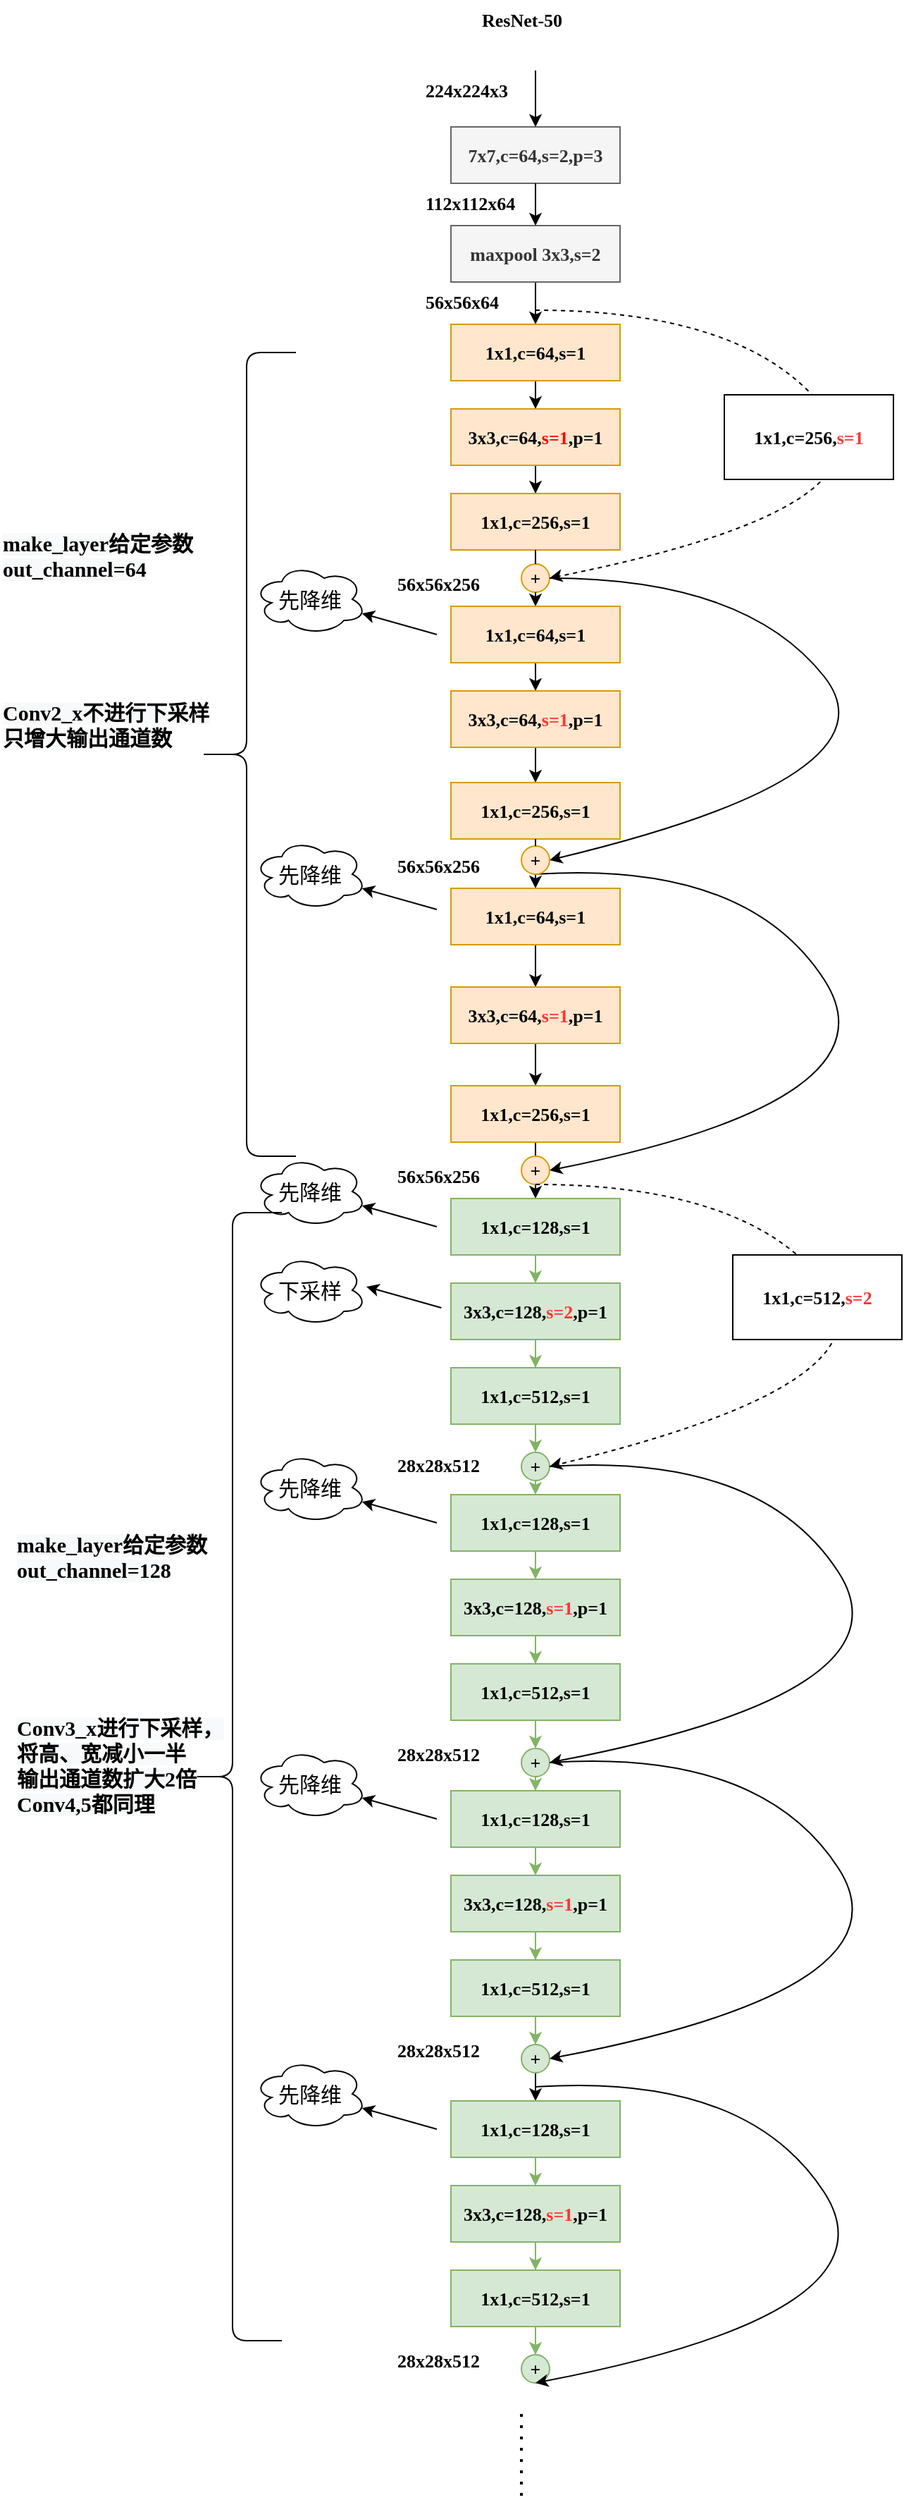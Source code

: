 <mxfile version="16.5.1" type="device"><diagram id="w83xNGtM4swdEoZAbjcM" name="第 1 页"><mxGraphModel dx="2249" dy="867" grid="1" gridSize="10" guides="1" tooltips="1" connect="1" arrows="1" fold="1" page="1" pageScale="1" pageWidth="827" pageHeight="1169" math="0" shadow="0"><root><mxCell id="0"/><mxCell id="1" parent="0"/><mxCell id="LwwrzZ06OSqgIDgxOtym-42" value="&lt;font style=&quot;font-size: 13px;&quot;&gt;+&lt;/font&gt;" style="ellipse;whiteSpace=wrap;html=1;aspect=fixed;fillColor=#ffe6cc;strokeColor=#d79b00;fontFamily=Times New Roman;fontSize=13;fontStyle=1" vertex="1" parent="1"><mxGeometry x="150" y="410" width="20" height="20" as="geometry"/></mxCell><mxCell id="LwwrzZ06OSqgIDgxOtym-1" value="7x7,c=64,s=2,p=3" style="rounded=0;whiteSpace=wrap;html=1;fillColor=#f5f5f5;fontColor=#333333;strokeColor=#666666;fontFamily=Times New Roman;fontSize=13;fontStyle=1" vertex="1" parent="1"><mxGeometry x="100" y="100" width="120" height="40" as="geometry"/></mxCell><mxCell id="LwwrzZ06OSqgIDgxOtym-55" style="edgeStyle=orthogonalEdgeStyle;rounded=0;orthogonalLoop=1;jettySize=auto;html=1;entryX=0.5;entryY=0;entryDx=0;entryDy=0;fontSize=13;fontFamily=Times New Roman;fontStyle=1" edge="1" parent="1" source="LwwrzZ06OSqgIDgxOtym-2" target="LwwrzZ06OSqgIDgxOtym-10"><mxGeometry relative="1" as="geometry"/></mxCell><mxCell id="LwwrzZ06OSqgIDgxOtym-2" value="maxpool 3x3,s=2" style="rounded=0;whiteSpace=wrap;html=1;fillColor=#f5f5f5;fontColor=#333333;strokeColor=#666666;fontFamily=Times New Roman;fontSize=13;fontStyle=1" vertex="1" parent="1"><mxGeometry x="100" y="170" width="120" height="40" as="geometry"/></mxCell><mxCell id="LwwrzZ06OSqgIDgxOtym-3" value="" style="endArrow=classic;html=1;rounded=0;exitX=0.5;exitY=1;exitDx=0;exitDy=0;entryX=0.5;entryY=0;entryDx=0;entryDy=0;fontFamily=Times New Roman;fontSize=13;fontStyle=1" edge="1" parent="1" source="LwwrzZ06OSqgIDgxOtym-1" target="LwwrzZ06OSqgIDgxOtym-2"><mxGeometry width="50" height="50" relative="1" as="geometry"><mxPoint x="270" y="200" as="sourcePoint"/><mxPoint x="320" y="150" as="targetPoint"/></mxGeometry></mxCell><mxCell id="LwwrzZ06OSqgIDgxOtym-4" value="" style="endArrow=classic;html=1;rounded=0;entryX=0.5;entryY=0;entryDx=0;entryDy=0;fontFamily=Times New Roman;fontSize=13;fontStyle=1" edge="1" parent="1" target="LwwrzZ06OSqgIDgxOtym-1"><mxGeometry width="50" height="50" relative="1" as="geometry"><mxPoint x="160" y="60" as="sourcePoint"/><mxPoint x="190" y="50" as="targetPoint"/></mxGeometry></mxCell><mxCell id="LwwrzZ06OSqgIDgxOtym-5" value="&lt;div style=&quot;text-align: center; font-size: 13px;&quot;&gt;&lt;span style=&quot;font-size: 13px;&quot;&gt;&lt;font style=&quot;font-size: 13px;&quot;&gt;224x224x3&lt;/font&gt;&lt;/span&gt;&lt;/div&gt;" style="text;whiteSpace=wrap;html=1;fontFamily=Times New Roman;fontSize=13;fontStyle=1" vertex="1" parent="1"><mxGeometry x="80" y="60" width="80" height="30" as="geometry"/></mxCell><mxCell id="LwwrzZ06OSqgIDgxOtym-6" value="&lt;div style=&quot;text-align: center; font-size: 13px;&quot;&gt;&lt;span style=&quot;font-size: 13px;&quot;&gt;&lt;font style=&quot;font-size: 13px;&quot;&gt;112x112x64&lt;/font&gt;&lt;/span&gt;&lt;/div&gt;" style="text;whiteSpace=wrap;html=1;fontFamily=Times New Roman;fontSize=13;fontStyle=1" vertex="1" parent="1"><mxGeometry x="80" y="140" width="80" height="30" as="geometry"/></mxCell><mxCell id="LwwrzZ06OSqgIDgxOtym-9" value="&lt;div style=&quot;text-align: center; font-size: 13px;&quot;&gt;&lt;span style=&quot;font-size: 13px;&quot;&gt;&lt;font style=&quot;font-size: 13px;&quot;&gt;56x56x64&lt;/font&gt;&lt;/span&gt;&lt;/div&gt;" style="text;whiteSpace=wrap;html=1;fontFamily=Times New Roman;fontSize=13;fontStyle=1" vertex="1" parent="1"><mxGeometry x="80" y="210" width="80" height="30" as="geometry"/></mxCell><mxCell id="LwwrzZ06OSqgIDgxOtym-14" style="edgeStyle=orthogonalEdgeStyle;rounded=0;orthogonalLoop=1;jettySize=auto;html=1;entryX=0.5;entryY=0;entryDx=0;entryDy=0;fontFamily=Times New Roman;fontSize=13;fontStyle=1" edge="1" parent="1" source="LwwrzZ06OSqgIDgxOtym-10" target="LwwrzZ06OSqgIDgxOtym-11"><mxGeometry relative="1" as="geometry"/></mxCell><mxCell id="LwwrzZ06OSqgIDgxOtym-10" value="1x1,c=64,s=1" style="rounded=0;whiteSpace=wrap;html=1;fillColor=#ffe6cc;strokeColor=#d79b00;fontFamily=Times New Roman;fontSize=13;fontStyle=1" vertex="1" parent="1"><mxGeometry x="100" y="240" width="120" height="40" as="geometry"/></mxCell><mxCell id="LwwrzZ06OSqgIDgxOtym-15" value="" style="edgeStyle=orthogonalEdgeStyle;rounded=0;orthogonalLoop=1;jettySize=auto;html=1;fontFamily=Times New Roman;fontSize=13;fontStyle=1" edge="1" parent="1" source="LwwrzZ06OSqgIDgxOtym-11" target="LwwrzZ06OSqgIDgxOtym-12"><mxGeometry relative="1" as="geometry"/></mxCell><mxCell id="LwwrzZ06OSqgIDgxOtym-11" value="3x3,c=64,&lt;font color=&quot;#ff0000&quot; style=&quot;font-size: 13px;&quot;&gt;s=1&lt;/font&gt;,p=1" style="rounded=0;whiteSpace=wrap;html=1;fillColor=#ffe6cc;strokeColor=#d79b00;fontFamily=Times New Roman;fontSize=13;fontStyle=1" vertex="1" parent="1"><mxGeometry x="100" y="300" width="120" height="40" as="geometry"/></mxCell><mxCell id="LwwrzZ06OSqgIDgxOtym-21" style="edgeStyle=orthogonalEdgeStyle;rounded=0;orthogonalLoop=1;jettySize=auto;html=1;exitX=0.5;exitY=1;exitDx=0;exitDy=0;entryX=0.5;entryY=0;entryDx=0;entryDy=0;startArrow=none;fontFamily=Times New Roman;fontSize=13;fontStyle=1" edge="1" parent="1" source="LwwrzZ06OSqgIDgxOtym-42" target="LwwrzZ06OSqgIDgxOtym-16"><mxGeometry relative="1" as="geometry"/></mxCell><mxCell id="LwwrzZ06OSqgIDgxOtym-12" value="1x1,c=256,s=1" style="rounded=0;whiteSpace=wrap;html=1;fillColor=#ffe6cc;strokeColor=#d79b00;fontFamily=Times New Roman;fontSize=13;fontStyle=1" vertex="1" parent="1"><mxGeometry x="100" y="360" width="120" height="40" as="geometry"/></mxCell><mxCell id="LwwrzZ06OSqgIDgxOtym-22" style="edgeStyle=orthogonalEdgeStyle;rounded=0;orthogonalLoop=1;jettySize=auto;html=1;exitX=0.5;exitY=1;exitDx=0;exitDy=0;entryX=0.5;entryY=0;entryDx=0;entryDy=0;fontFamily=Times New Roman;fontSize=13;fontStyle=1" edge="1" parent="1" source="LwwrzZ06OSqgIDgxOtym-16" target="LwwrzZ06OSqgIDgxOtym-17"><mxGeometry relative="1" as="geometry"/></mxCell><mxCell id="LwwrzZ06OSqgIDgxOtym-16" value="1x1,c=64,s=1" style="rounded=0;whiteSpace=wrap;html=1;fillColor=#ffe6cc;strokeColor=#d79b00;fontFamily=Times New Roman;fontSize=13;fontStyle=1" vertex="1" parent="1"><mxGeometry x="100" y="440" width="120" height="40" as="geometry"/></mxCell><mxCell id="LwwrzZ06OSqgIDgxOtym-23" style="edgeStyle=orthogonalEdgeStyle;rounded=0;orthogonalLoop=1;jettySize=auto;html=1;exitX=0.5;exitY=1;exitDx=0;exitDy=0;entryX=0.5;entryY=0;entryDx=0;entryDy=0;fontFamily=Times New Roman;fontSize=13;fontStyle=1" edge="1" parent="1" source="LwwrzZ06OSqgIDgxOtym-17" target="LwwrzZ06OSqgIDgxOtym-18"><mxGeometry relative="1" as="geometry"/></mxCell><mxCell id="LwwrzZ06OSqgIDgxOtym-17" value="3x3,c=64,&lt;font color=&quot;#ff3333&quot; style=&quot;font-size: 13px;&quot;&gt;s=1&lt;/font&gt;,p=1" style="rounded=0;whiteSpace=wrap;html=1;fillColor=#ffe6cc;strokeColor=#d79b00;fontFamily=Times New Roman;fontSize=13;fontStyle=1" vertex="1" parent="1"><mxGeometry x="100" y="500" width="120" height="40" as="geometry"/></mxCell><mxCell id="LwwrzZ06OSqgIDgxOtym-35" style="edgeStyle=orthogonalEdgeStyle;rounded=0;orthogonalLoop=1;jettySize=auto;html=1;exitX=0.5;exitY=1;exitDx=0;exitDy=0;entryX=0.5;entryY=0;entryDx=0;entryDy=0;startArrow=none;fontFamily=Times New Roman;fontSize=13;fontStyle=1" edge="1" parent="1" source="LwwrzZ06OSqgIDgxOtym-48" target="LwwrzZ06OSqgIDgxOtym-31"><mxGeometry relative="1" as="geometry"/></mxCell><mxCell id="LwwrzZ06OSqgIDgxOtym-25" value="" style="curved=1;endArrow=classic;html=1;rounded=0;dashed=1;entryX=1;entryY=0.5;entryDx=0;entryDy=0;fontFamily=Times New Roman;fontSize=13;fontStyle=1" edge="1" parent="1" target="LwwrzZ06OSqgIDgxOtym-42"><mxGeometry width="50" height="50" relative="1" as="geometry"><mxPoint x="160" y="230" as="sourcePoint"/><mxPoint x="170" y="410" as="targetPoint"/><Array as="points"><mxPoint x="310" y="230"/><mxPoint x="420" y="370"/></Array></mxGeometry></mxCell><mxCell id="LwwrzZ06OSqgIDgxOtym-26" value="1x1,c=256,&lt;font color=&quot;#ff3333&quot; style=&quot;font-size: 13px;&quot;&gt;s=1&lt;/font&gt;" style="rounded=0;whiteSpace=wrap;html=1;fontFamily=Times New Roman;fontSize=13;fontStyle=1" vertex="1" parent="1"><mxGeometry x="294" y="290" width="120" height="60" as="geometry"/></mxCell><mxCell id="LwwrzZ06OSqgIDgxOtym-29" value="" style="curved=1;endArrow=classic;html=1;rounded=0;entryX=1;entryY=0.5;entryDx=0;entryDy=0;fontFamily=Times New Roman;fontSize=13;fontStyle=1" edge="1" parent="1" target="LwwrzZ06OSqgIDgxOtym-48"><mxGeometry width="50" height="50" relative="1" as="geometry"><mxPoint x="170" y="420" as="sourcePoint"/><mxPoint x="160" y="620" as="targetPoint"/><Array as="points"><mxPoint x="310" y="420"/><mxPoint x="420" y="560"/></Array></mxGeometry></mxCell><mxCell id="LwwrzZ06OSqgIDgxOtym-30" style="edgeStyle=orthogonalEdgeStyle;rounded=0;orthogonalLoop=1;jettySize=auto;html=1;exitX=0.5;exitY=1;exitDx=0;exitDy=0;entryX=0.5;entryY=0;entryDx=0;entryDy=0;fontFamily=Times New Roman;fontSize=13;fontStyle=1" edge="1" parent="1" source="LwwrzZ06OSqgIDgxOtym-31" target="LwwrzZ06OSqgIDgxOtym-33"><mxGeometry relative="1" as="geometry"/></mxCell><mxCell id="LwwrzZ06OSqgIDgxOtym-31" value="1x1,c=64,s=1" style="rounded=0;whiteSpace=wrap;html=1;fillColor=#ffe6cc;strokeColor=#d79b00;fontFamily=Times New Roman;fontSize=13;fontStyle=1" vertex="1" parent="1"><mxGeometry x="100" y="640" width="120" height="40" as="geometry"/></mxCell><mxCell id="LwwrzZ06OSqgIDgxOtym-32" style="edgeStyle=orthogonalEdgeStyle;rounded=0;orthogonalLoop=1;jettySize=auto;html=1;exitX=0.5;exitY=1;exitDx=0;exitDy=0;entryX=0.5;entryY=0;entryDx=0;entryDy=0;fontFamily=Times New Roman;fontSize=13;fontStyle=1" edge="1" parent="1" source="LwwrzZ06OSqgIDgxOtym-33" target="LwwrzZ06OSqgIDgxOtym-34"><mxGeometry relative="1" as="geometry"/></mxCell><mxCell id="LwwrzZ06OSqgIDgxOtym-33" value="3x3,c=64,&lt;font color=&quot;#ff3333&quot; style=&quot;font-size: 13px;&quot;&gt;s=1&lt;/font&gt;,p=1" style="rounded=0;whiteSpace=wrap;html=1;fillColor=#ffe6cc;strokeColor=#d79b00;fontFamily=Times New Roman;fontSize=13;fontStyle=1" vertex="1" parent="1"><mxGeometry x="100" y="710" width="120" height="40" as="geometry"/></mxCell><mxCell id="LwwrzZ06OSqgIDgxOtym-37" value="" style="edgeStyle=orthogonalEdgeStyle;rounded=0;orthogonalLoop=1;jettySize=auto;html=1;fontFamily=Times New Roman;fontSize=13;fontStyle=1" edge="1" parent="1" source="LwwrzZ06OSqgIDgxOtym-34" target="LwwrzZ06OSqgIDgxOtym-36"><mxGeometry relative="1" as="geometry"/></mxCell><mxCell id="LwwrzZ06OSqgIDgxOtym-34" value="1x1,c=256,s=1" style="rounded=0;whiteSpace=wrap;html=1;fillColor=#ffe6cc;strokeColor=#d79b00;fontFamily=Times New Roman;fontSize=13;fontStyle=1" vertex="1" parent="1"><mxGeometry x="100" y="780" width="120" height="40" as="geometry"/></mxCell><mxCell id="LwwrzZ06OSqgIDgxOtym-58" style="edgeStyle=orthogonalEdgeStyle;rounded=0;orthogonalLoop=1;jettySize=auto;html=1;exitX=0.5;exitY=1;exitDx=0;exitDy=0;entryX=0.5;entryY=0;entryDx=0;entryDy=0;fontSize=13;fillColor=#d5e8d4;strokeColor=#82b366;fontFamily=Times New Roman;fontStyle=1" edge="1" parent="1" source="LwwrzZ06OSqgIDgxOtym-36" target="LwwrzZ06OSqgIDgxOtym-40"><mxGeometry relative="1" as="geometry"/></mxCell><mxCell id="LwwrzZ06OSqgIDgxOtym-36" value="1x1,c=128,s=1" style="rounded=0;whiteSpace=wrap;html=1;fillColor=#d5e8d4;strokeColor=#82b366;fontFamily=Times New Roman;fontSize=13;fontStyle=1" vertex="1" parent="1"><mxGeometry x="100" y="860" width="120" height="40" as="geometry"/></mxCell><mxCell id="LwwrzZ06OSqgIDgxOtym-38" value="" style="curved=1;endArrow=classic;html=1;rounded=0;startArrow=none;entryX=1;entryY=0.5;entryDx=0;entryDy=0;fontFamily=Times New Roman;fontSize=13;fontStyle=1" edge="1" parent="1" target="LwwrzZ06OSqgIDgxOtym-50"><mxGeometry width="50" height="50" relative="1" as="geometry"><mxPoint x="160" y="630" as="sourcePoint"/><mxPoint x="160" y="840" as="targetPoint"/><Array as="points"><mxPoint x="310" y="620"/><mxPoint x="420" y="790"/></Array></mxGeometry></mxCell><mxCell id="LwwrzZ06OSqgIDgxOtym-39" value="&lt;div style=&quot;text-align: center; font-size: 13px;&quot;&gt;&lt;span style=&quot;font-size: 13px;&quot;&gt;&lt;font style=&quot;font-size: 13px;&quot;&gt;56x56x256&lt;/font&gt;&lt;/span&gt;&lt;/div&gt;" style="text;whiteSpace=wrap;html=1;fontFamily=Times New Roman;fontSize=13;fontStyle=1" vertex="1" parent="1"><mxGeometry x="60" y="830" width="80" height="30" as="geometry"/></mxCell><mxCell id="LwwrzZ06OSqgIDgxOtym-59" value="" style="edgeStyle=orthogonalEdgeStyle;rounded=0;orthogonalLoop=1;jettySize=auto;html=1;fontSize=13;fillColor=#d5e8d4;strokeColor=#82b366;fontFamily=Times New Roman;fontStyle=1" edge="1" parent="1" source="LwwrzZ06OSqgIDgxOtym-40" target="LwwrzZ06OSqgIDgxOtym-41"><mxGeometry relative="1" as="geometry"/></mxCell><mxCell id="LwwrzZ06OSqgIDgxOtym-40" value="3x3,c=128,&lt;font color=&quot;#ff3333&quot; style=&quot;font-size: 13px;&quot;&gt;s=2&lt;/font&gt;,p=1" style="rounded=0;whiteSpace=wrap;html=1;fillColor=#d5e8d4;strokeColor=#82b366;fontFamily=Times New Roman;fontSize=13;fontStyle=1" vertex="1" parent="1"><mxGeometry x="100" y="920" width="120" height="40" as="geometry"/></mxCell><mxCell id="LwwrzZ06OSqgIDgxOtym-63" style="edgeStyle=orthogonalEdgeStyle;rounded=0;orthogonalLoop=1;jettySize=auto;html=1;exitX=0.5;exitY=1;exitDx=0;exitDy=0;entryX=0.5;entryY=0;entryDx=0;entryDy=0;fontSize=13;fillColor=#d5e8d4;strokeColor=#82b366;fontFamily=Times New Roman;fontStyle=1" edge="1" parent="1" source="LwwrzZ06OSqgIDgxOtym-41" target="LwwrzZ06OSqgIDgxOtym-62"><mxGeometry relative="1" as="geometry"/></mxCell><mxCell id="LwwrzZ06OSqgIDgxOtym-41" value="1x1,c=512,s=1" style="rounded=0;whiteSpace=wrap;html=1;fillColor=#d5e8d4;strokeColor=#82b366;fontFamily=Times New Roman;fontSize=13;fontStyle=1" vertex="1" parent="1"><mxGeometry x="100" y="980" width="120" height="40" as="geometry"/></mxCell><mxCell id="LwwrzZ06OSqgIDgxOtym-18" value="1x1,c=256,s=1" style="rounded=0;whiteSpace=wrap;html=1;fillColor=#ffe6cc;strokeColor=#d79b00;fontFamily=Times New Roman;fontSize=13;fontStyle=1" vertex="1" parent="1"><mxGeometry x="100" y="565" width="120" height="40" as="geometry"/></mxCell><mxCell id="LwwrzZ06OSqgIDgxOtym-47" value="" style="edgeStyle=orthogonalEdgeStyle;rounded=0;orthogonalLoop=1;jettySize=auto;html=1;exitX=0.5;exitY=1;exitDx=0;exitDy=0;entryX=0.5;entryY=0;entryDx=0;entryDy=0;endArrow=none;fontFamily=Times New Roman;fontSize=13;fontStyle=1" edge="1" parent="1" source="LwwrzZ06OSqgIDgxOtym-12" target="LwwrzZ06OSqgIDgxOtym-42"><mxGeometry relative="1" as="geometry"><mxPoint x="160" y="400" as="sourcePoint"/><mxPoint x="160" y="430" as="targetPoint"/></mxGeometry></mxCell><mxCell id="LwwrzZ06OSqgIDgxOtym-48" value="&lt;font style=&quot;font-size: 13px;&quot;&gt;+&lt;/font&gt;" style="ellipse;whiteSpace=wrap;html=1;aspect=fixed;fillColor=#ffe6cc;strokeColor=#d79b00;fontFamily=Times New Roman;fontSize=13;fontStyle=1" vertex="1" parent="1"><mxGeometry x="150" y="610" width="20" height="20" as="geometry"/></mxCell><mxCell id="LwwrzZ06OSqgIDgxOtym-49" value="" style="edgeStyle=orthogonalEdgeStyle;rounded=0;orthogonalLoop=1;jettySize=auto;html=1;exitX=0.5;exitY=1;exitDx=0;exitDy=0;entryX=0.5;entryY=0;entryDx=0;entryDy=0;endArrow=none;fontFamily=Times New Roman;fontSize=13;fontStyle=1" edge="1" parent="1" source="LwwrzZ06OSqgIDgxOtym-18" target="LwwrzZ06OSqgIDgxOtym-48"><mxGeometry relative="1" as="geometry"><mxPoint x="160" y="605" as="sourcePoint"/><mxPoint x="160" y="640" as="targetPoint"/></mxGeometry></mxCell><mxCell id="LwwrzZ06OSqgIDgxOtym-50" value="&lt;font style=&quot;font-size: 13px;&quot;&gt;+&lt;/font&gt;" style="ellipse;whiteSpace=wrap;html=1;aspect=fixed;fillColor=#ffe6cc;strokeColor=#d79b00;fontFamily=Times New Roman;fontSize=13;fontStyle=1" vertex="1" parent="1"><mxGeometry x="150" y="830" width="20" height="20" as="geometry"/></mxCell><mxCell id="LwwrzZ06OSqgIDgxOtym-61" value="" style="curved=1;endArrow=classic;html=1;rounded=0;dashed=1;entryX=1;entryY=0.5;entryDx=0;entryDy=0;fontFamily=Times New Roman;fontSize=13;fontStyle=1" edge="1" parent="1" target="LwwrzZ06OSqgIDgxOtym-62"><mxGeometry width="50" height="50" relative="1" as="geometry"><mxPoint x="160" y="850" as="sourcePoint"/><mxPoint x="170" y="1040" as="targetPoint"/><Array as="points"><mxPoint x="310" y="850"/><mxPoint x="420" y="990"/></Array></mxGeometry></mxCell><mxCell id="LwwrzZ06OSqgIDgxOtym-60" value="1x1,c=512,&lt;font color=&quot;#ff3333&quot; style=&quot;font-size: 13px;&quot;&gt;s=2&lt;/font&gt;" style="rounded=0;whiteSpace=wrap;html=1;fontFamily=Times New Roman;fontSize=13;fontStyle=1" vertex="1" parent="1"><mxGeometry x="300" y="900" width="120" height="60" as="geometry"/></mxCell><mxCell id="LwwrzZ06OSqgIDgxOtym-86" style="edgeStyle=orthogonalEdgeStyle;rounded=0;orthogonalLoop=1;jettySize=auto;html=1;exitX=0.5;exitY=1;exitDx=0;exitDy=0;entryX=0.5;entryY=0;entryDx=0;entryDy=0;fontSize=13;fillColor=#d5e8d4;strokeColor=#82b366;fontFamily=Times New Roman;fontStyle=1" edge="1" parent="1" source="LwwrzZ06OSqgIDgxOtym-62" target="LwwrzZ06OSqgIDgxOtym-66"><mxGeometry relative="1" as="geometry"/></mxCell><mxCell id="LwwrzZ06OSqgIDgxOtym-62" value="&lt;font style=&quot;font-size: 13px;&quot;&gt;+&lt;/font&gt;" style="ellipse;whiteSpace=wrap;html=1;aspect=fixed;fillColor=#d5e8d4;strokeColor=#82b366;fontFamily=Times New Roman;fontSize=13;fontStyle=1" vertex="1" parent="1"><mxGeometry x="150" y="1040" width="20" height="20" as="geometry"/></mxCell><mxCell id="LwwrzZ06OSqgIDgxOtym-65" style="edgeStyle=orthogonalEdgeStyle;rounded=0;orthogonalLoop=1;jettySize=auto;html=1;exitX=0.5;exitY=1;exitDx=0;exitDy=0;entryX=0.5;entryY=0;entryDx=0;entryDy=0;fontSize=13;fillColor=#d5e8d4;strokeColor=#82b366;fontFamily=Times New Roman;fontStyle=1" edge="1" parent="1" source="LwwrzZ06OSqgIDgxOtym-66" target="LwwrzZ06OSqgIDgxOtym-68"><mxGeometry relative="1" as="geometry"/></mxCell><mxCell id="LwwrzZ06OSqgIDgxOtym-66" value="1x1,c=128,s=1" style="rounded=0;whiteSpace=wrap;html=1;fillColor=#d5e8d4;strokeColor=#82b366;fontFamily=Times New Roman;fontSize=13;fontStyle=1" vertex="1" parent="1"><mxGeometry x="100" y="1070" width="120" height="40" as="geometry"/></mxCell><mxCell id="LwwrzZ06OSqgIDgxOtym-67" value="" style="edgeStyle=orthogonalEdgeStyle;rounded=0;orthogonalLoop=1;jettySize=auto;html=1;fontSize=13;fillColor=#d5e8d4;strokeColor=#82b366;fontFamily=Times New Roman;fontStyle=1" edge="1" parent="1" source="LwwrzZ06OSqgIDgxOtym-68" target="LwwrzZ06OSqgIDgxOtym-70"><mxGeometry relative="1" as="geometry"/></mxCell><mxCell id="LwwrzZ06OSqgIDgxOtym-68" value="3x3,c=128,&lt;font color=&quot;#ff3333&quot; style=&quot;font-size: 13px;&quot;&gt;s=1&lt;/font&gt;,p=1" style="rounded=0;whiteSpace=wrap;html=1;fillColor=#d5e8d4;strokeColor=#82b366;fontFamily=Times New Roman;fontSize=13;fontStyle=1" vertex="1" parent="1"><mxGeometry x="100" y="1130" width="120" height="40" as="geometry"/></mxCell><mxCell id="LwwrzZ06OSqgIDgxOtym-69" style="edgeStyle=orthogonalEdgeStyle;rounded=0;orthogonalLoop=1;jettySize=auto;html=1;exitX=0.5;exitY=1;exitDx=0;exitDy=0;entryX=0.5;entryY=0;entryDx=0;entryDy=0;fontSize=13;fillColor=#d5e8d4;strokeColor=#82b366;fontFamily=Times New Roman;fontStyle=1" edge="1" parent="1" source="LwwrzZ06OSqgIDgxOtym-70" target="LwwrzZ06OSqgIDgxOtym-73"><mxGeometry relative="1" as="geometry"/></mxCell><mxCell id="LwwrzZ06OSqgIDgxOtym-70" value="1x1,c=512,s=1" style="rounded=0;whiteSpace=wrap;html=1;fillColor=#d5e8d4;strokeColor=#82b366;fontFamily=Times New Roman;fontSize=13;fontStyle=1" vertex="1" parent="1"><mxGeometry x="100" y="1190" width="120" height="40" as="geometry"/></mxCell><mxCell id="LwwrzZ06OSqgIDgxOtym-88" style="edgeStyle=orthogonalEdgeStyle;rounded=0;orthogonalLoop=1;jettySize=auto;html=1;exitX=0.5;exitY=1;exitDx=0;exitDy=0;fontSize=13;fillColor=#d5e8d4;strokeColor=#82b366;fontFamily=Times New Roman;fontStyle=1" edge="1" parent="1" source="LwwrzZ06OSqgIDgxOtym-73" target="LwwrzZ06OSqgIDgxOtym-75"><mxGeometry relative="1" as="geometry"/></mxCell><mxCell id="LwwrzZ06OSqgIDgxOtym-73" value="&lt;font style=&quot;font-size: 13px;&quot;&gt;+&lt;/font&gt;" style="ellipse;whiteSpace=wrap;html=1;aspect=fixed;fillColor=#d5e8d4;strokeColor=#82b366;fontFamily=Times New Roman;fontSize=13;fontStyle=1" vertex="1" parent="1"><mxGeometry x="150" y="1250" width="20" height="20" as="geometry"/></mxCell><mxCell id="LwwrzZ06OSqgIDgxOtym-74" style="edgeStyle=orthogonalEdgeStyle;rounded=0;orthogonalLoop=1;jettySize=auto;html=1;exitX=0.5;exitY=1;exitDx=0;exitDy=0;entryX=0.5;entryY=0;entryDx=0;entryDy=0;fontSize=13;fillColor=#d5e8d4;strokeColor=#82b366;fontFamily=Times New Roman;fontStyle=1" edge="1" parent="1" source="LwwrzZ06OSqgIDgxOtym-75" target="LwwrzZ06OSqgIDgxOtym-77"><mxGeometry relative="1" as="geometry"/></mxCell><mxCell id="LwwrzZ06OSqgIDgxOtym-75" value="1x1,c=128,s=1" style="rounded=0;whiteSpace=wrap;html=1;fillColor=#d5e8d4;strokeColor=#82b366;fontFamily=Times New Roman;fontSize=13;fontStyle=1" vertex="1" parent="1"><mxGeometry x="100" y="1280" width="120" height="40" as="geometry"/></mxCell><mxCell id="LwwrzZ06OSqgIDgxOtym-76" value="" style="edgeStyle=orthogonalEdgeStyle;rounded=0;orthogonalLoop=1;jettySize=auto;html=1;fontSize=13;fillColor=#d5e8d4;strokeColor=#82b366;fontFamily=Times New Roman;fontStyle=1" edge="1" parent="1" source="LwwrzZ06OSqgIDgxOtym-77" target="LwwrzZ06OSqgIDgxOtym-79"><mxGeometry relative="1" as="geometry"/></mxCell><mxCell id="LwwrzZ06OSqgIDgxOtym-77" value="3x3,c=128,&lt;font color=&quot;#ff3333&quot; style=&quot;font-size: 13px;&quot;&gt;s=1&lt;/font&gt;,p=1" style="rounded=0;whiteSpace=wrap;html=1;fillColor=#d5e8d4;strokeColor=#82b366;fontFamily=Times New Roman;fontSize=13;fontStyle=1" vertex="1" parent="1"><mxGeometry x="100" y="1340" width="120" height="40" as="geometry"/></mxCell><mxCell id="LwwrzZ06OSqgIDgxOtym-78" style="edgeStyle=orthogonalEdgeStyle;rounded=0;orthogonalLoop=1;jettySize=auto;html=1;exitX=0.5;exitY=1;exitDx=0;exitDy=0;entryX=0.5;entryY=0;entryDx=0;entryDy=0;fontSize=13;fillColor=#d5e8d4;strokeColor=#82b366;fontFamily=Times New Roman;fontStyle=1" edge="1" parent="1" source="LwwrzZ06OSqgIDgxOtym-79" target="LwwrzZ06OSqgIDgxOtym-82"><mxGeometry relative="1" as="geometry"/></mxCell><mxCell id="LwwrzZ06OSqgIDgxOtym-79" value="1x1,c=512,s=1" style="rounded=0;whiteSpace=wrap;html=1;fillColor=#d5e8d4;strokeColor=#82b366;fontFamily=Times New Roman;fontSize=13;fontStyle=1" vertex="1" parent="1"><mxGeometry x="100" y="1400" width="120" height="40" as="geometry"/></mxCell><mxCell id="LwwrzZ06OSqgIDgxOtym-158" style="edgeStyle=orthogonalEdgeStyle;rounded=0;orthogonalLoop=1;jettySize=auto;html=1;exitX=0.5;exitY=1;exitDx=0;exitDy=0;entryX=0.5;entryY=0;entryDx=0;entryDy=0;fontFamily=Times New Roman;fontSize=13;fontColor=#FF3333;" edge="1" parent="1" source="LwwrzZ06OSqgIDgxOtym-82" target="LwwrzZ06OSqgIDgxOtym-147"><mxGeometry relative="1" as="geometry"/></mxCell><mxCell id="LwwrzZ06OSqgIDgxOtym-82" value="&lt;font style=&quot;font-size: 13px;&quot;&gt;+&lt;/font&gt;" style="ellipse;whiteSpace=wrap;html=1;aspect=fixed;fillColor=#d5e8d4;strokeColor=#82b366;fontFamily=Times New Roman;fontSize=13;fontStyle=1" vertex="1" parent="1"><mxGeometry x="150" y="1460" width="20" height="20" as="geometry"/></mxCell><mxCell id="LwwrzZ06OSqgIDgxOtym-83" value="&lt;div style=&quot;text-align: center; font-size: 13px;&quot;&gt;&lt;span style=&quot;font-size: 13px;&quot;&gt;&lt;font style=&quot;font-size: 13px;&quot;&gt;56x56x256&lt;/font&gt;&lt;/span&gt;&lt;/div&gt;" style="text;whiteSpace=wrap;html=1;fontFamily=Times New Roman;fontSize=13;fontStyle=1" vertex="1" parent="1"><mxGeometry x="60" y="610" width="80" height="30" as="geometry"/></mxCell><mxCell id="LwwrzZ06OSqgIDgxOtym-84" value="&lt;div style=&quot;text-align: center; font-size: 13px;&quot;&gt;&lt;span style=&quot;font-size: 13px;&quot;&gt;&lt;font style=&quot;font-size: 13px;&quot;&gt;56x56x256&lt;/font&gt;&lt;/span&gt;&lt;/div&gt;" style="text;whiteSpace=wrap;html=1;fontFamily=Times New Roman;fontSize=13;fontStyle=1" vertex="1" parent="1"><mxGeometry x="60" y="410" width="80" height="30" as="geometry"/></mxCell><mxCell id="LwwrzZ06OSqgIDgxOtym-85" value="&lt;div style=&quot;text-align: center; font-size: 13px;&quot;&gt;&lt;span style=&quot;font-size: 13px;&quot;&gt;&lt;font style=&quot;font-size: 13px;&quot;&gt;28x28x512&lt;/font&gt;&lt;/span&gt;&lt;/div&gt;" style="text;whiteSpace=wrap;html=1;fontFamily=Times New Roman;fontSize=13;fontStyle=1" vertex="1" parent="1"><mxGeometry x="60" y="1035" width="80" height="30" as="geometry"/></mxCell><mxCell id="LwwrzZ06OSqgIDgxOtym-87" value="" style="curved=1;endArrow=classic;html=1;rounded=0;startArrow=none;entryX=1;entryY=0.5;entryDx=0;entryDy=0;fontFamily=Times New Roman;fontSize=13;fontStyle=1" edge="1" parent="1" target="LwwrzZ06OSqgIDgxOtym-73"><mxGeometry width="50" height="50" relative="1" as="geometry"><mxPoint x="170" y="1050" as="sourcePoint"/><mxPoint x="180" y="1260" as="targetPoint"/><Array as="points"><mxPoint x="320" y="1040"/><mxPoint x="430" y="1210"/></Array></mxGeometry></mxCell><mxCell id="LwwrzZ06OSqgIDgxOtym-89" value="" style="curved=1;endArrow=classic;html=1;rounded=0;startArrow=none;entryX=1;entryY=0.5;entryDx=0;entryDy=0;fontFamily=Times New Roman;fontSize=13;fontStyle=1" edge="1" parent="1"><mxGeometry width="50" height="50" relative="1" as="geometry"><mxPoint x="170" y="1260" as="sourcePoint"/><mxPoint x="170" y="1470" as="targetPoint"/><Array as="points"><mxPoint x="320" y="1250"/><mxPoint x="430" y="1420"/></Array></mxGeometry></mxCell><mxCell id="LwwrzZ06OSqgIDgxOtym-90" value="&lt;div style=&quot;text-align: center; font-size: 13px;&quot;&gt;&lt;span style=&quot;font-size: 13px;&quot;&gt;&lt;font style=&quot;font-size: 13px;&quot;&gt;28x28x512&lt;/font&gt;&lt;/span&gt;&lt;/div&gt;" style="text;whiteSpace=wrap;html=1;fontFamily=Times New Roman;fontSize=13;fontStyle=1" vertex="1" parent="1"><mxGeometry x="60" y="1240" width="80" height="30" as="geometry"/></mxCell><mxCell id="LwwrzZ06OSqgIDgxOtym-91" value="&lt;div style=&quot;text-align: center; font-size: 13px;&quot;&gt;&lt;span style=&quot;font-size: 13px;&quot;&gt;&lt;font style=&quot;font-size: 13px;&quot;&gt;28x28x512&lt;/font&gt;&lt;/span&gt;&lt;/div&gt;" style="text;whiteSpace=wrap;html=1;fontFamily=Times New Roman;fontSize=13;fontStyle=1" vertex="1" parent="1"><mxGeometry x="60" y="1450" width="80" height="30" as="geometry"/></mxCell><mxCell id="LwwrzZ06OSqgIDgxOtym-95" value="先降维" style="ellipse;shape=cloud;whiteSpace=wrap;html=1;fontSize=15;fontFamily=Times New Roman;" vertex="1" parent="1"><mxGeometry x="-40" y="410" width="80" height="50" as="geometry"/></mxCell><mxCell id="LwwrzZ06OSqgIDgxOtym-96" value="" style="endArrow=classic;html=1;rounded=0;fontSize=15;entryX=0.96;entryY=0.7;entryDx=0;entryDy=0;entryPerimeter=0;fontFamily=Times New Roman;" edge="1" parent="1" target="LwwrzZ06OSqgIDgxOtym-95"><mxGeometry width="50" height="50" relative="1" as="geometry"><mxPoint x="90" y="460" as="sourcePoint"/><mxPoint x="50" y="470" as="targetPoint"/></mxGeometry></mxCell><mxCell id="LwwrzZ06OSqgIDgxOtym-97" value="先降维" style="ellipse;shape=cloud;whiteSpace=wrap;html=1;fontSize=15;fontFamily=Times New Roman;" vertex="1" parent="1"><mxGeometry x="-40" y="605" width="80" height="50" as="geometry"/></mxCell><mxCell id="LwwrzZ06OSqgIDgxOtym-98" value="" style="endArrow=classic;html=1;rounded=0;fontSize=15;entryX=0.96;entryY=0.7;entryDx=0;entryDy=0;entryPerimeter=0;fontFamily=Times New Roman;" edge="1" parent="1" target="LwwrzZ06OSqgIDgxOtym-97"><mxGeometry width="50" height="50" relative="1" as="geometry"><mxPoint x="90" y="655" as="sourcePoint"/><mxPoint x="50" y="665" as="targetPoint"/></mxGeometry></mxCell><mxCell id="LwwrzZ06OSqgIDgxOtym-99" value="先降维" style="ellipse;shape=cloud;whiteSpace=wrap;html=1;fontSize=15;fontFamily=Times New Roman;" vertex="1" parent="1"><mxGeometry x="-40" y="830" width="80" height="50" as="geometry"/></mxCell><mxCell id="LwwrzZ06OSqgIDgxOtym-100" value="" style="endArrow=classic;html=1;rounded=0;fontSize=15;entryX=0.96;entryY=0.7;entryDx=0;entryDy=0;entryPerimeter=0;fontFamily=Times New Roman;" edge="1" parent="1" target="LwwrzZ06OSqgIDgxOtym-99"><mxGeometry width="50" height="50" relative="1" as="geometry"><mxPoint x="90" y="880" as="sourcePoint"/><mxPoint x="50" y="890" as="targetPoint"/></mxGeometry></mxCell><mxCell id="LwwrzZ06OSqgIDgxOtym-101" value="先降维" style="ellipse;shape=cloud;whiteSpace=wrap;html=1;fontSize=15;fontFamily=Times New Roman;" vertex="1" parent="1"><mxGeometry x="-40" y="1040" width="80" height="50" as="geometry"/></mxCell><mxCell id="LwwrzZ06OSqgIDgxOtym-102" value="" style="endArrow=classic;html=1;rounded=0;fontSize=15;entryX=0.96;entryY=0.7;entryDx=0;entryDy=0;entryPerimeter=0;fontFamily=Times New Roman;" edge="1" parent="1" target="LwwrzZ06OSqgIDgxOtym-101"><mxGeometry width="50" height="50" relative="1" as="geometry"><mxPoint x="90" y="1090" as="sourcePoint"/><mxPoint x="50" y="1100" as="targetPoint"/></mxGeometry></mxCell><mxCell id="LwwrzZ06OSqgIDgxOtym-103" value="先降维" style="ellipse;shape=cloud;whiteSpace=wrap;html=1;fontSize=15;fontFamily=Times New Roman;" vertex="1" parent="1"><mxGeometry x="-40" y="1250" width="80" height="50" as="geometry"/></mxCell><mxCell id="LwwrzZ06OSqgIDgxOtym-104" value="" style="endArrow=classic;html=1;rounded=0;fontSize=15;entryX=0.96;entryY=0.7;entryDx=0;entryDy=0;entryPerimeter=0;fontFamily=Times New Roman;" edge="1" parent="1" target="LwwrzZ06OSqgIDgxOtym-103"><mxGeometry width="50" height="50" relative="1" as="geometry"><mxPoint x="90" y="1300" as="sourcePoint"/><mxPoint x="50" y="1310" as="targetPoint"/></mxGeometry></mxCell><mxCell id="LwwrzZ06OSqgIDgxOtym-105" value="" style="shape=curlyBracket;whiteSpace=wrap;html=1;rounded=1;fontSize=15;fontFamily=Times New Roman;" vertex="1" parent="1"><mxGeometry x="-80" y="260" width="70" height="570" as="geometry"/></mxCell><mxCell id="LwwrzZ06OSqgIDgxOtym-107" value="&lt;span style=&quot;color: rgb(0, 0, 0); font-size: 15px; font-style: normal; letter-spacing: normal; text-align: center; text-indent: 0px; text-transform: none; word-spacing: 0px; background-color: rgb(248, 249, 250); display: inline; float: none;&quot;&gt;&lt;b&gt;Conv2_x不进行下采样&lt;br&gt;只增大输出通道数&lt;/b&gt;&lt;br&gt;&lt;/span&gt;" style="text;whiteSpace=wrap;html=1;fontSize=15;fontFamily=Times New Roman;" vertex="1" parent="1"><mxGeometry x="-220" y="500" width="160" height="30" as="geometry"/></mxCell><mxCell id="LwwrzZ06OSqgIDgxOtym-108" value="" style="shape=curlyBracket;whiteSpace=wrap;html=1;rounded=1;fontSize=15;fontFamily=Times New Roman;" vertex="1" parent="1"><mxGeometry x="-90" y="870" width="70" height="800" as="geometry"/></mxCell><mxCell id="LwwrzZ06OSqgIDgxOtym-109" value="&lt;span style=&quot;color: rgb(0, 0, 0); font-size: 15px; font-style: normal; letter-spacing: normal; text-align: center; text-indent: 0px; text-transform: none; word-spacing: 0px; background-color: rgb(248, 249, 250); display: inline; float: none;&quot;&gt;&lt;b&gt;Conv3_x进行下采样，&lt;br&gt;将高、宽减小一半&lt;br&gt;输出通道数扩大2倍&lt;br&gt;Conv4,5都同理&lt;/b&gt;&lt;br&gt;&lt;/span&gt;" style="text;whiteSpace=wrap;html=1;fontSize=15;fontFamily=Times New Roman;" vertex="1" parent="1"><mxGeometry x="-210" y="1220" width="160" height="30" as="geometry"/></mxCell><mxCell id="LwwrzZ06OSqgIDgxOtym-110" value="&lt;span style=&quot;color: rgb(0, 0, 0); font-size: 15px; font-style: normal; letter-spacing: normal; text-align: center; text-indent: 0px; text-transform: none; word-spacing: 0px; background-color: rgb(248, 249, 250); display: inline; float: none;&quot;&gt;&lt;b&gt;make_layer给定参数out_channel=64&lt;/b&gt;&lt;br&gt;&lt;/span&gt;" style="text;whiteSpace=wrap;html=1;fontSize=15;fontFamily=Times New Roman;" vertex="1" parent="1"><mxGeometry x="-220" y="380" width="160" height="30" as="geometry"/></mxCell><mxCell id="LwwrzZ06OSqgIDgxOtym-111" value="&lt;span style=&quot;color: rgb(0, 0, 0); font-size: 15px; font-style: normal; letter-spacing: normal; text-align: center; text-indent: 0px; text-transform: none; word-spacing: 0px; background-color: rgb(248, 249, 250); display: inline; float: none;&quot;&gt;&lt;b&gt;make_layer给定参数out_channel=128&lt;/b&gt;&lt;br&gt;&lt;/span&gt;" style="text;whiteSpace=wrap;html=1;fontSize=15;fontFamily=Times New Roman;" vertex="1" parent="1"><mxGeometry x="-210" y="1090" width="160" height="30" as="geometry"/></mxCell><mxCell id="LwwrzZ06OSqgIDgxOtym-112" value="下采样" style="ellipse;shape=cloud;whiteSpace=wrap;html=1;fontSize=15;fontFamily=Times New Roman;" vertex="1" parent="1"><mxGeometry x="-40" y="900" width="80" height="50" as="geometry"/></mxCell><mxCell id="LwwrzZ06OSqgIDgxOtym-113" value="" style="endArrow=classic;html=1;rounded=0;fontSize=15;entryX=0.96;entryY=0.7;entryDx=0;entryDy=0;entryPerimeter=0;fontFamily=Times New Roman;" edge="1" parent="1"><mxGeometry width="50" height="50" relative="1" as="geometry"><mxPoint x="93.2" y="937.5" as="sourcePoint"/><mxPoint x="40.0" y="922.5" as="targetPoint"/></mxGeometry></mxCell><mxCell id="LwwrzZ06OSqgIDgxOtym-115" value="&lt;div style=&quot;text-align: center ; font-size: 13px&quot;&gt;&lt;span style=&quot;font-size: 13px&quot;&gt;&lt;font style=&quot;font-size: 13px&quot;&gt;ResNet-50&lt;/font&gt;&lt;/span&gt;&lt;/div&gt;" style="text;whiteSpace=wrap;html=1;fontFamily=Times New Roman;fontSize=13;fontStyle=1" vertex="1" parent="1"><mxGeometry x="120" y="10" width="80" height="30" as="geometry"/></mxCell><mxCell id="LwwrzZ06OSqgIDgxOtym-144" style="edgeStyle=orthogonalEdgeStyle;rounded=0;orthogonalLoop=1;jettySize=auto;html=1;exitX=0.5;exitY=1;exitDx=0;exitDy=0;fontSize=13;fillColor=#d5e8d4;strokeColor=#82b366;fontFamily=Times New Roman;fontStyle=1" edge="1" parent="1" target="LwwrzZ06OSqgIDgxOtym-147"><mxGeometry relative="1" as="geometry"><mxPoint x="163.2" y="1510" as="sourcePoint"/></mxGeometry></mxCell><mxCell id="LwwrzZ06OSqgIDgxOtym-146" style="edgeStyle=orthogonalEdgeStyle;rounded=0;orthogonalLoop=1;jettySize=auto;html=1;exitX=0.5;exitY=1;exitDx=0;exitDy=0;entryX=0.5;entryY=0;entryDx=0;entryDy=0;fontSize=13;fillColor=#d5e8d4;strokeColor=#82b366;fontFamily=Times New Roman;fontStyle=1" edge="1" parent="1" source="LwwrzZ06OSqgIDgxOtym-147" target="LwwrzZ06OSqgIDgxOtym-149"><mxGeometry relative="1" as="geometry"/></mxCell><mxCell id="LwwrzZ06OSqgIDgxOtym-147" value="1x1,c=128,s=1" style="rounded=0;whiteSpace=wrap;html=1;fillColor=#d5e8d4;strokeColor=#82b366;fontFamily=Times New Roman;fontSize=13;fontStyle=1" vertex="1" parent="1"><mxGeometry x="100" y="1500" width="120" height="40" as="geometry"/></mxCell><mxCell id="LwwrzZ06OSqgIDgxOtym-148" value="" style="edgeStyle=orthogonalEdgeStyle;rounded=0;orthogonalLoop=1;jettySize=auto;html=1;fontSize=13;fillColor=#d5e8d4;strokeColor=#82b366;fontFamily=Times New Roman;fontStyle=1" edge="1" parent="1" source="LwwrzZ06OSqgIDgxOtym-149" target="LwwrzZ06OSqgIDgxOtym-151"><mxGeometry relative="1" as="geometry"/></mxCell><mxCell id="LwwrzZ06OSqgIDgxOtym-149" value="3x3,c=128,&lt;font color=&quot;#ff3333&quot; style=&quot;font-size: 13px;&quot;&gt;s=1&lt;/font&gt;,p=1" style="rounded=0;whiteSpace=wrap;html=1;fillColor=#d5e8d4;strokeColor=#82b366;fontFamily=Times New Roman;fontSize=13;fontStyle=1" vertex="1" parent="1"><mxGeometry x="100" y="1560" width="120" height="40" as="geometry"/></mxCell><mxCell id="LwwrzZ06OSqgIDgxOtym-150" style="edgeStyle=orthogonalEdgeStyle;rounded=0;orthogonalLoop=1;jettySize=auto;html=1;exitX=0.5;exitY=1;exitDx=0;exitDy=0;entryX=0.5;entryY=0;entryDx=0;entryDy=0;fontSize=13;fillColor=#d5e8d4;strokeColor=#82b366;fontFamily=Times New Roman;fontStyle=1" edge="1" parent="1" source="LwwrzZ06OSqgIDgxOtym-151" target="LwwrzZ06OSqgIDgxOtym-152"><mxGeometry relative="1" as="geometry"/></mxCell><mxCell id="LwwrzZ06OSqgIDgxOtym-151" value="1x1,c=512,s=1" style="rounded=0;whiteSpace=wrap;html=1;fillColor=#d5e8d4;strokeColor=#82b366;fontFamily=Times New Roman;fontSize=13;fontStyle=1" vertex="1" parent="1"><mxGeometry x="100" y="1620" width="120" height="40" as="geometry"/></mxCell><mxCell id="LwwrzZ06OSqgIDgxOtym-152" value="&lt;font style=&quot;font-size: 13px;&quot;&gt;+&lt;/font&gt;" style="ellipse;whiteSpace=wrap;html=1;aspect=fixed;fillColor=#d5e8d4;strokeColor=#82b366;fontFamily=Times New Roman;fontSize=13;fontStyle=1" vertex="1" parent="1"><mxGeometry x="150" y="1680" width="20" height="20" as="geometry"/></mxCell><mxCell id="LwwrzZ06OSqgIDgxOtym-153" value="" style="curved=1;endArrow=classic;html=1;rounded=0;startArrow=none;entryX=1;entryY=0.5;entryDx=0;entryDy=0;fontFamily=Times New Roman;fontSize=13;fontStyle=1" edge="1" parent="1"><mxGeometry width="50" height="50" relative="1" as="geometry"><mxPoint x="160" y="1490" as="sourcePoint"/><mxPoint x="160" y="1700" as="targetPoint"/><Array as="points"><mxPoint x="310" y="1480"/><mxPoint x="420" y="1650"/></Array></mxGeometry></mxCell><mxCell id="LwwrzZ06OSqgIDgxOtym-155" value="&lt;div style=&quot;text-align: center; font-size: 13px;&quot;&gt;&lt;span style=&quot;font-size: 13px;&quot;&gt;&lt;font style=&quot;font-size: 13px;&quot;&gt;28x28x512&lt;/font&gt;&lt;/span&gt;&lt;/div&gt;" style="text;whiteSpace=wrap;html=1;fontFamily=Times New Roman;fontSize=13;fontStyle=1" vertex="1" parent="1"><mxGeometry x="60" y="1670" width="80" height="30" as="geometry"/></mxCell><mxCell id="LwwrzZ06OSqgIDgxOtym-156" value="" style="endArrow=classic;html=1;rounded=0;fontSize=15;entryX=0.96;entryY=0.7;entryDx=0;entryDy=0;entryPerimeter=0;fontFamily=Times New Roman;" edge="1" parent="1"><mxGeometry width="50" height="50" relative="1" as="geometry"><mxPoint x="90" y="1520" as="sourcePoint"/><mxPoint x="36.8" y="1505" as="targetPoint"/></mxGeometry></mxCell><mxCell id="LwwrzZ06OSqgIDgxOtym-159" value="先降维" style="ellipse;shape=cloud;whiteSpace=wrap;html=1;fontSize=15;fontFamily=Times New Roman;" vertex="1" parent="1"><mxGeometry x="-40" y="1470" width="80" height="50" as="geometry"/></mxCell><mxCell id="LwwrzZ06OSqgIDgxOtym-160" value="" style="endArrow=none;dashed=1;html=1;dashPattern=1 3;strokeWidth=2;rounded=0;fontFamily=Times New Roman;fontSize=13;fontColor=#FF3333;" edge="1" parent="1"><mxGeometry width="50" height="50" relative="1" as="geometry"><mxPoint x="150" y="1780" as="sourcePoint"/><mxPoint x="150" y="1720" as="targetPoint"/></mxGeometry></mxCell></root></mxGraphModel></diagram></mxfile>